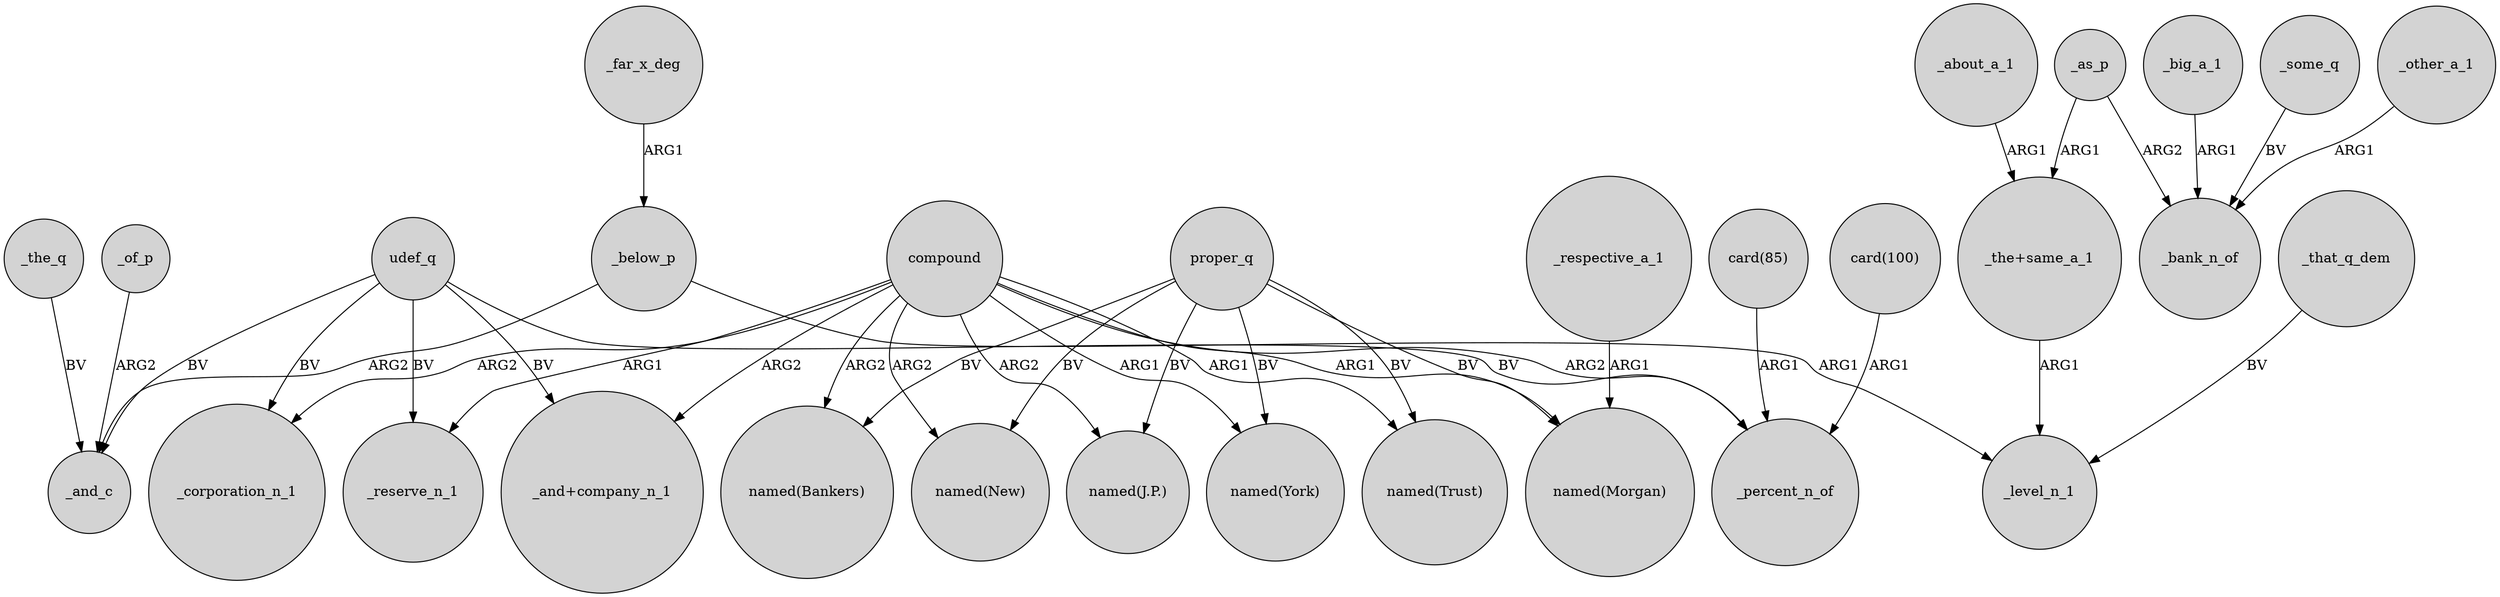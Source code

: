 digraph {
	node [shape=circle style=filled]
	_far_x_deg -> _below_p [label=ARG1]
	_the_q -> _and_c [label=BV]
	_about_a_1 -> "_the+same_a_1" [label=ARG1]
	compound -> "named(Bankers)" [label=ARG2]
	_that_q_dem -> _level_n_1 [label=BV]
	"card(85)" -> _percent_n_of [label=ARG1]
	compound -> "named(New)" [label=ARG2]
	_as_p -> "_the+same_a_1" [label=ARG1]
	proper_q -> "named(Bankers)" [label=BV]
	proper_q -> "named(New)" [label=BV]
	_big_a_1 -> _bank_n_of [label=ARG1]
	_respective_a_1 -> "named(Morgan)" [label=ARG1]
	proper_q -> "named(Morgan)" [label=BV]
	_below_p -> _level_n_1 [label=ARG1]
	compound -> _corporation_n_1 [label=ARG2]
	compound -> "named(Trust)" [label=ARG1]
	_of_p -> _and_c [label=ARG2]
	_as_p -> _bank_n_of [label=ARG2]
	"_the+same_a_1" -> _level_n_1 [label=ARG1]
	_some_q -> _bank_n_of [label=BV]
	udef_q -> _reserve_n_1 [label=BV]
	proper_q -> "named(J.P.)" [label=BV]
	compound -> _percent_n_of [label=ARG2]
	udef_q -> _corporation_n_1 [label=BV]
	compound -> _reserve_n_1 [label=ARG1]
	compound -> "named(York)" [label=ARG1]
	proper_q -> "named(Trust)" [label=BV]
	compound -> "_and+company_n_1" [label=ARG2]
	_below_p -> _and_c [label=ARG2]
	compound -> "named(Morgan)" [label=ARG1]
	udef_q -> "_and+company_n_1" [label=BV]
	_other_a_1 -> _bank_n_of [label=ARG1]
	udef_q -> _percent_n_of [label=BV]
	compound -> "named(J.P.)" [label=ARG2]
	"card(100)" -> _percent_n_of [label=ARG1]
	proper_q -> "named(York)" [label=BV]
	udef_q -> _and_c [label=BV]
}
